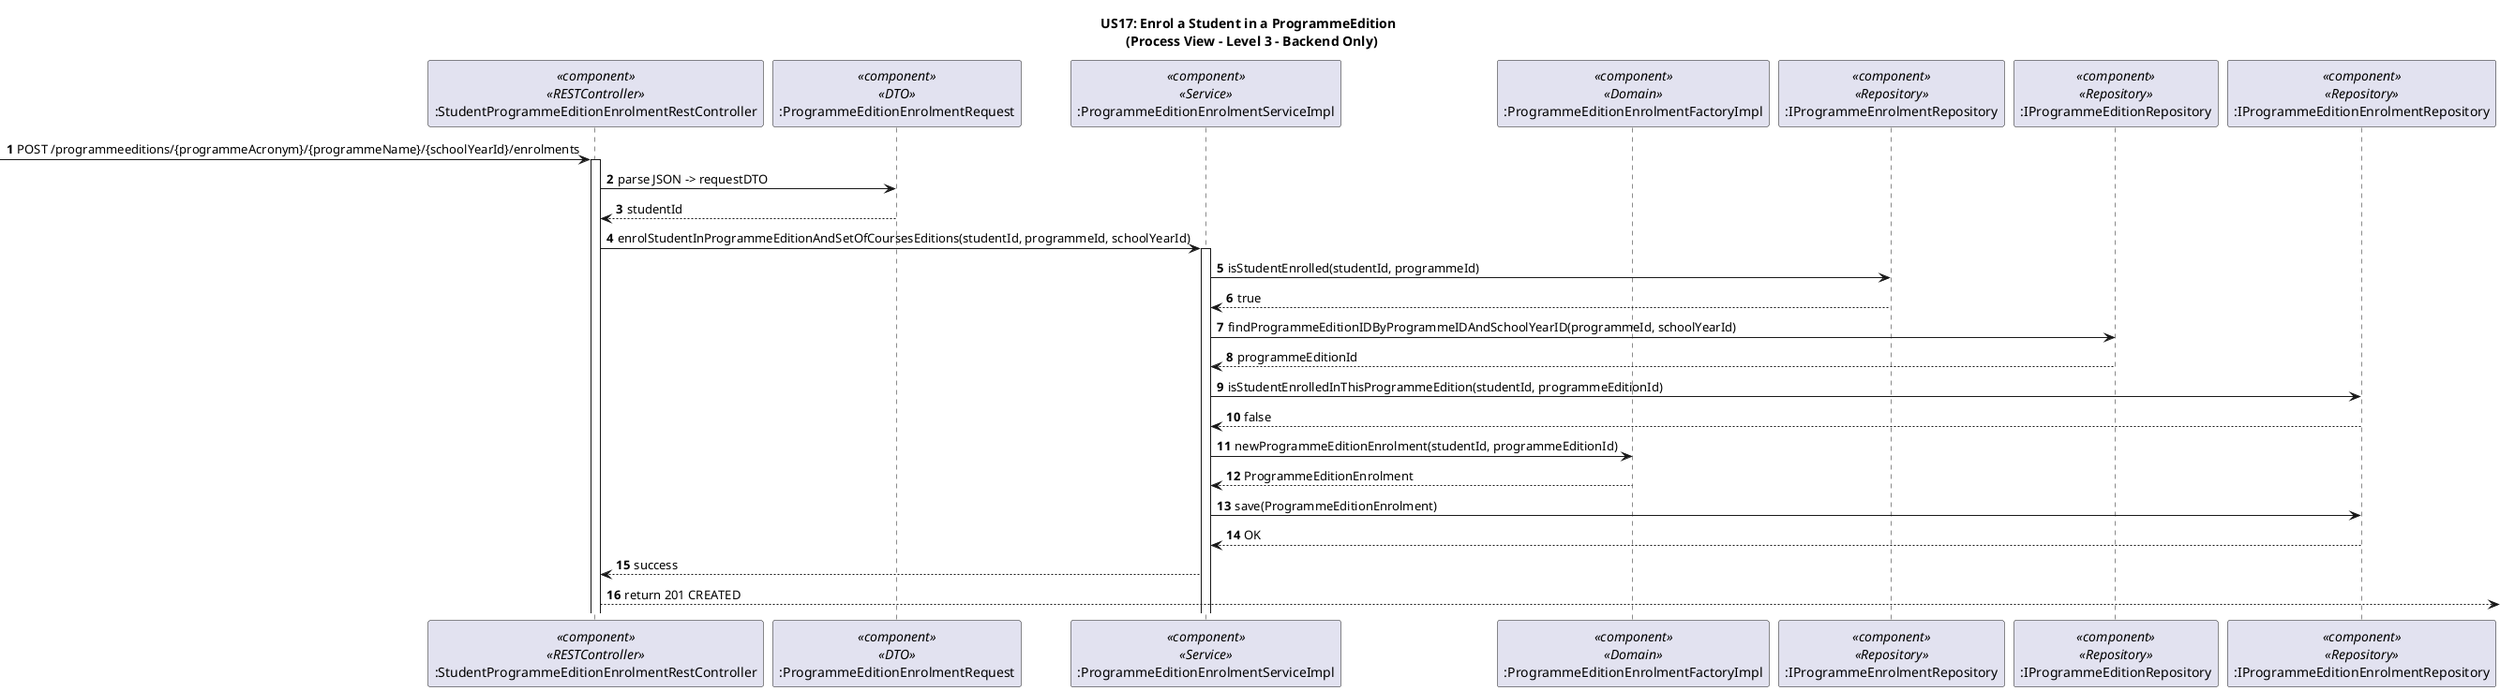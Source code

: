 @startuml

' US17 - Backend Granular Flow
' Process View - Level 3 Backend

autonumber

title US17: Enrol a Student in a ProgrammeEdition \n (Process View - Level 3 - Backend Only)

participant ":StudentProgrammeEditionEnrolmentRestController" as controller <<component>> <<RESTController>>
participant ":ProgrammeEditionEnrolmentRequest" as requestDTO <<component>> <<DTO>>
participant ":ProgrammeEditionEnrolmentServiceImpl" as service <<component>> <<Service>>
participant ":ProgrammeEditionEnrolmentFactoryImpl" as factory <<component>> <<Domain>>
participant ":IProgrammeEnrolmentRepository" as programmeEnrRepo <<component>> <<Repository>>
participant ":IProgrammeEditionRepository" as editionRepo <<component>> <<Repository>>
participant ":IProgrammeEditionEnrolmentRepository" as enrolmentRepo <<component>> <<Repository>>

-> controller: POST /programmeeditions/{programmeAcronym}/{programmeName}/{schoolYearId}/enrolments
activate controller

controller -> requestDTO: parse JSON -> requestDTO
requestDTO --> controller: studentId

controller -> service: enrolStudentInProgrammeEditionAndSetOfCoursesEditions(studentId, programmeId, schoolYearId)
activate service

service -> programmeEnrRepo: isStudentEnrolled(studentId, programmeId)
programmeEnrRepo --> service: true

service -> editionRepo: findProgrammeEditionIDByProgrammeIDAndSchoolYearID(programmeId, schoolYearId)
editionRepo --> service: programmeEditionId

service -> enrolmentRepo: isStudentEnrolledInThisProgrammeEdition(studentId, programmeEditionId)
enrolmentRepo --> service: false

service -> factory: newProgrammeEditionEnrolment(studentId, programmeEditionId)
factory --> service: ProgrammeEditionEnrolment

service -> enrolmentRepo: save(ProgrammeEditionEnrolment)
enrolmentRepo --> service: OK

service --> controller: success
controller --> : return 201 CREATED

@enduml
